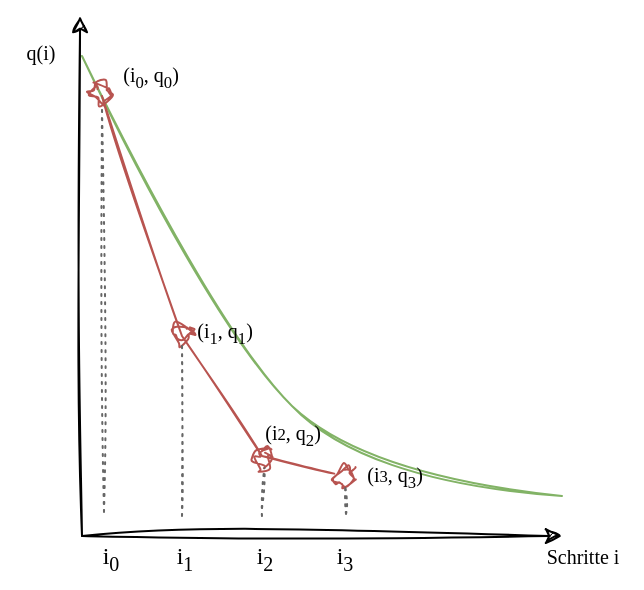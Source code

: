<mxfile>
    <diagram id="tnYl_wFforemnYsKYBT4" name="Page-1">
        <mxGraphModel dx="498" dy="347" grid="1" gridSize="10" guides="1" tooltips="1" connect="1" arrows="1" fold="1" page="1" pageScale="1" pageWidth="850" pageHeight="1100" math="0" shadow="0">
            <root>
                <mxCell id="0"/>
                <mxCell id="1" parent="0"/>
                <mxCell id="2" value="" style="endArrow=classic;html=1;sketch=1;curveFitting=1;jiggle=2;endFill=1;" edge="1" parent="1">
                    <mxGeometry width="50" height="50" relative="1" as="geometry">
                        <mxPoint x="320" y="280" as="sourcePoint"/>
                        <mxPoint x="560" y="280" as="targetPoint"/>
                    </mxGeometry>
                </mxCell>
                <mxCell id="3" value="" style="curved=1;endArrow=none;html=1;sketch=1;endFill=0;fillColor=#d5e8d4;strokeColor=#82b366;" edge="1" parent="1">
                    <mxGeometry width="50" height="50" relative="1" as="geometry">
                        <mxPoint x="560" y="260" as="sourcePoint"/>
                        <mxPoint x="320" y="40" as="targetPoint"/>
                        <Array as="points">
                            <mxPoint x="460" y="250"/>
                            <mxPoint x="390" y="180"/>
                        </Array>
                    </mxGeometry>
                </mxCell>
                <mxCell id="4" value="" style="endArrow=none;html=1;sketch=1;fillColor=#f8cecc;strokeColor=#b85450;startArrow=none;startFill=0;jumpStyle=sharp;endFill=0;rounded=0;" edge="1" parent="1" source="16">
                    <mxGeometry width="50" height="50" relative="1" as="geometry">
                        <mxPoint x="411" y="242" as="sourcePoint"/>
                        <mxPoint x="330" y="60" as="targetPoint"/>
                        <Array as="points">
                            <mxPoint x="410" y="240"/>
                            <mxPoint x="370" y="180"/>
                        </Array>
                    </mxGeometry>
                </mxCell>
                <mxCell id="6" value="" style="ellipse;whiteSpace=wrap;html=1;aspect=fixed;sketch=1;curveFitting=1;jiggle=2;fillColor=none;strokeColor=#b85450;" vertex="1" parent="1">
                    <mxGeometry x="324" y="53" width="10" height="10" as="geometry"/>
                </mxCell>
                <mxCell id="7" value="" style="ellipse;whiteSpace=wrap;html=1;aspect=fixed;sketch=1;curveFitting=1;jiggle=2;fillColor=none;strokeColor=#b85450;" vertex="1" parent="1">
                    <mxGeometry x="365" y="174" width="10" height="10" as="geometry"/>
                </mxCell>
                <mxCell id="8" value="" style="ellipse;whiteSpace=wrap;html=1;aspect=fixed;sketch=1;curveFitting=1;jiggle=2;fillColor=none;strokeColor=#b85450;" vertex="1" parent="1">
                    <mxGeometry x="406" y="236" width="10" height="10" as="geometry"/>
                </mxCell>
                <mxCell id="9" value="" style="endArrow=none;dashed=1;html=1;dashPattern=1 3;strokeWidth=1;rounded=0;sketch=1;jumpStyle=sharp;fillColor=#f5f5f5;strokeColor=#666666;" edge="1" parent="1">
                    <mxGeometry width="50" height="50" relative="1" as="geometry">
                        <mxPoint x="331" y="268" as="sourcePoint"/>
                        <mxPoint x="330" y="66" as="targetPoint"/>
                    </mxGeometry>
                </mxCell>
                <mxCell id="11" value="" style="endArrow=none;dashed=1;html=1;dashPattern=1 3;strokeWidth=1;rounded=0;sketch=1;jumpStyle=sharp;fillColor=#f5f5f5;strokeColor=#666666;entryX=0.5;entryY=1;entryDx=0;entryDy=0;" edge="1" parent="1" target="7">
                    <mxGeometry width="50" height="50" relative="1" as="geometry">
                        <mxPoint x="370" y="270" as="sourcePoint"/>
                        <mxPoint x="370.5" y="205" as="targetPoint"/>
                    </mxGeometry>
                </mxCell>
                <mxCell id="12" value="" style="endArrow=none;dashed=1;html=1;dashPattern=1 3;strokeWidth=1;rounded=0;sketch=1;jumpStyle=sharp;fillColor=#f5f5f5;strokeColor=#666666;" edge="1" parent="1">
                    <mxGeometry width="50" height="50" relative="1" as="geometry">
                        <mxPoint x="410" y="270" as="sourcePoint"/>
                        <mxPoint x="411.25" y="246" as="targetPoint"/>
                    </mxGeometry>
                </mxCell>
                <mxCell id="13" value="i&lt;sub&gt;0&lt;/sub&gt;" style="text;html=1;align=center;verticalAlign=middle;resizable=0;points=[];autosize=1;strokeColor=none;fillColor=none;fontFamily=Tahoma;" vertex="1" parent="1">
                    <mxGeometry x="319" y="276" width="30" height="30" as="geometry"/>
                </mxCell>
                <mxCell id="14" value="i&lt;sub style=&quot;&quot;&gt;&lt;font style=&quot;font-size: 10px;&quot;&gt;1&lt;/font&gt;&lt;/sub&gt;" style="text;html=1;align=center;verticalAlign=middle;resizable=0;points=[];autosize=1;strokeColor=none;fillColor=none;fontFamily=Tahoma;" vertex="1" parent="1">
                    <mxGeometry x="356" y="276" width="30" height="30" as="geometry"/>
                </mxCell>
                <mxCell id="15" value="i&lt;sub style=&quot;&quot;&gt;&lt;font style=&quot;font-size: 10px;&quot;&gt;2&lt;/font&gt;&lt;/sub&gt;" style="text;html=1;align=center;verticalAlign=middle;resizable=0;points=[];autosize=1;strokeColor=none;fillColor=none;fontFamily=Tahoma;" vertex="1" parent="1">
                    <mxGeometry x="396" y="276" width="30" height="30" as="geometry"/>
                </mxCell>
                <mxCell id="16" value="" style="ellipse;whiteSpace=wrap;html=1;aspect=fixed;sketch=1;curveFitting=1;jiggle=2;fillColor=none;strokeColor=#b85450;" vertex="1" parent="1">
                    <mxGeometry x="446" y="245" width="10" height="10" as="geometry"/>
                </mxCell>
                <mxCell id="17" value="" style="endArrow=none;dashed=1;html=1;dashPattern=1 3;strokeWidth=1;rounded=0;sketch=1;jumpStyle=sharp;fillColor=#f5f5f5;strokeColor=#666666;" edge="1" parent="1">
                    <mxGeometry width="50" height="50" relative="1" as="geometry">
                        <mxPoint x="452" y="269" as="sourcePoint"/>
                        <mxPoint x="451.63" y="255" as="targetPoint"/>
                    </mxGeometry>
                </mxCell>
                <mxCell id="18" value="i&lt;sub style=&quot;&quot;&gt;&lt;font style=&quot;font-size: 10px;&quot;&gt;3&lt;/font&gt;&lt;/sub&gt;" style="text;html=1;align=center;verticalAlign=middle;resizable=0;points=[];autosize=1;strokeColor=none;fillColor=none;fontFamily=Tahoma;" vertex="1" parent="1">
                    <mxGeometry x="436" y="276" width="30" height="30" as="geometry"/>
                </mxCell>
                <mxCell id="21" value="" style="endArrow=classic;html=1;sketch=1;curveFitting=1;jiggle=2;endFill=1;" edge="1" parent="1">
                    <mxGeometry width="50" height="50" relative="1" as="geometry">
                        <mxPoint x="320" y="280" as="sourcePoint"/>
                        <mxPoint x="319" y="20" as="targetPoint"/>
                    </mxGeometry>
                </mxCell>
                <mxCell id="22" value="Schritte i" style="text;html=1;align=center;verticalAlign=middle;resizable=0;points=[];autosize=1;strokeColor=none;fillColor=none;fontSize=10;fontFamily=Tahoma;" vertex="1" parent="1">
                    <mxGeometry x="540" y="275" width="60" height="30" as="geometry"/>
                </mxCell>
                <mxCell id="23" value="q(i)" style="text;html=1;align=center;verticalAlign=middle;resizable=0;points=[];autosize=1;strokeColor=none;fillColor=none;fontSize=10;fontFamily=Tahoma;" vertex="1" parent="1">
                    <mxGeometry x="279" y="23" width="40" height="30" as="geometry"/>
                </mxCell>
                <mxCell id="24" value="(i&lt;sub&gt;0&lt;/sub&gt;, q&lt;sub&gt;0&lt;/sub&gt;)" style="text;html=1;align=center;verticalAlign=middle;resizable=0;points=[];autosize=1;strokeColor=none;fillColor=none;fontSize=10;fontFamily=Tahoma;" vertex="1" parent="1">
                    <mxGeometry x="329" y="36" width="50" height="30" as="geometry"/>
                </mxCell>
                <mxCell id="25" value="(i&lt;sub&gt;1&lt;/sub&gt;, q&lt;sub&gt;1&lt;/sub&gt;)" style="text;html=1;align=center;verticalAlign=middle;resizable=0;points=[];autosize=1;strokeColor=none;fillColor=none;fontSize=10;fontFamily=Tahoma;" vertex="1" parent="1">
                    <mxGeometry x="366" y="164" width="50" height="30" as="geometry"/>
                </mxCell>
                <mxCell id="26" value="(i&lt;span style=&quot;font-size: 8.333px;&quot;&gt;2&lt;/span&gt;, q&lt;sub&gt;2&lt;/sub&gt;)" style="text;html=1;align=center;verticalAlign=middle;resizable=0;points=[];autosize=1;strokeColor=none;fillColor=none;fontSize=10;fontFamily=Tahoma;" vertex="1" parent="1">
                    <mxGeometry x="400" y="215" width="50" height="30" as="geometry"/>
                </mxCell>
                <mxCell id="30" value="(i&lt;span style=&quot;font-size: 8.333px;&quot;&gt;3&lt;/span&gt;, q&lt;sub&gt;3&lt;/sub&gt;)" style="text;html=1;align=center;verticalAlign=middle;resizable=0;points=[];autosize=1;strokeColor=none;fillColor=none;fontSize=10;fontFamily=Tahoma;" vertex="1" parent="1">
                    <mxGeometry x="451" y="236" width="50" height="30" as="geometry"/>
                </mxCell>
            </root>
        </mxGraphModel>
    </diagram>
</mxfile>